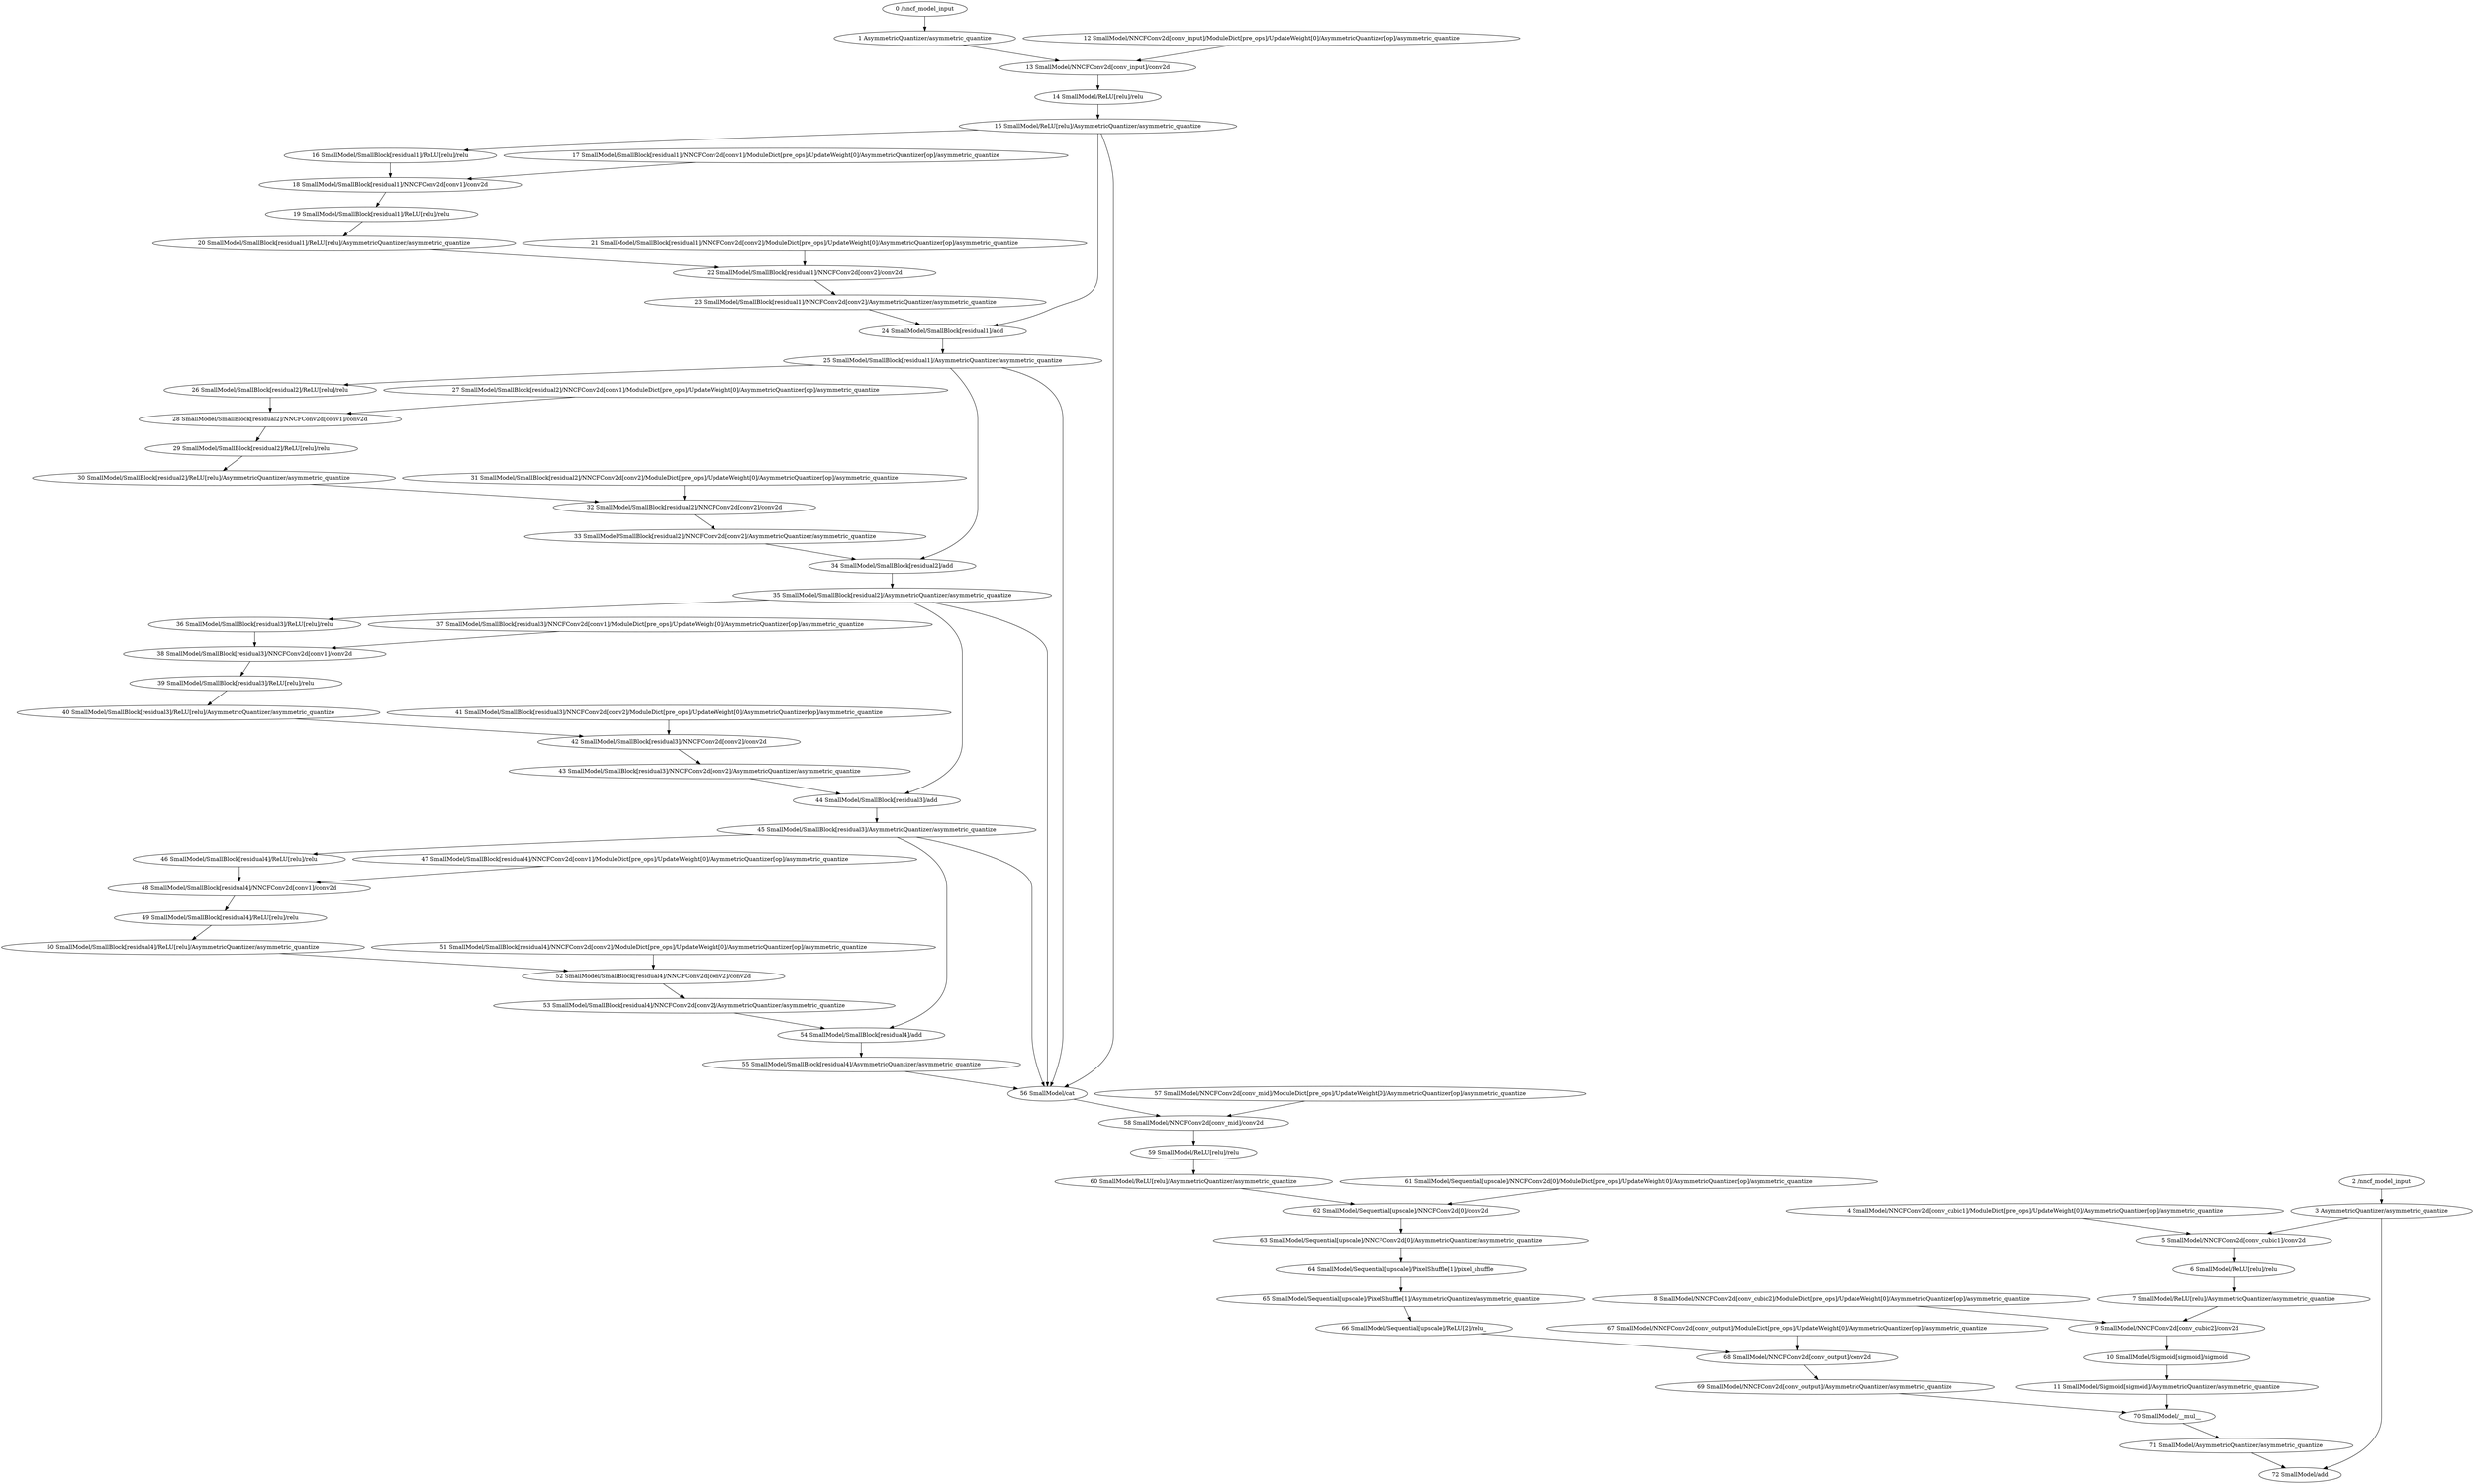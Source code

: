 strict digraph  {
"0 /nncf_model_input" [id=0, scope="", type=nncf_model_input];
"1 AsymmetricQuantizer/asymmetric_quantize" [id=1, scope=AsymmetricQuantizer, type=asymmetric_quantize];
"2 /nncf_model_input" [id=2, scope="", type=nncf_model_input];
"3 AsymmetricQuantizer/asymmetric_quantize" [id=3, scope=AsymmetricQuantizer, type=asymmetric_quantize];
"4 SmallModel/NNCFConv2d[conv_cubic1]/ModuleDict[pre_ops]/UpdateWeight[0]/AsymmetricQuantizer[op]/asymmetric_quantize" [id=4, scope="SmallModel/NNCFConv2d[conv_cubic1]/ModuleDict[pre_ops]/UpdateWeight[0]/AsymmetricQuantizer[op]", type=asymmetric_quantize];
"5 SmallModel/NNCFConv2d[conv_cubic1]/conv2d" [id=5, scope="SmallModel/NNCFConv2d[conv_cubic1]", type=conv2d];
"6 SmallModel/ReLU[relu]/relu" [id=6, scope="SmallModel/ReLU[relu]", type=relu];
"7 SmallModel/ReLU[relu]/AsymmetricQuantizer/asymmetric_quantize" [id=7, scope="SmallModel/ReLU[relu]/AsymmetricQuantizer", type=asymmetric_quantize];
"8 SmallModel/NNCFConv2d[conv_cubic2]/ModuleDict[pre_ops]/UpdateWeight[0]/AsymmetricQuantizer[op]/asymmetric_quantize" [id=8, scope="SmallModel/NNCFConv2d[conv_cubic2]/ModuleDict[pre_ops]/UpdateWeight[0]/AsymmetricQuantizer[op]", type=asymmetric_quantize];
"9 SmallModel/NNCFConv2d[conv_cubic2]/conv2d" [id=9, scope="SmallModel/NNCFConv2d[conv_cubic2]", type=conv2d];
"10 SmallModel/Sigmoid[sigmoid]/sigmoid" [id=10, scope="SmallModel/Sigmoid[sigmoid]", type=sigmoid];
"11 SmallModel/Sigmoid[sigmoid]/AsymmetricQuantizer/asymmetric_quantize" [id=11, scope="SmallModel/Sigmoid[sigmoid]/AsymmetricQuantizer", type=asymmetric_quantize];
"12 SmallModel/NNCFConv2d[conv_input]/ModuleDict[pre_ops]/UpdateWeight[0]/AsymmetricQuantizer[op]/asymmetric_quantize" [id=12, scope="SmallModel/NNCFConv2d[conv_input]/ModuleDict[pre_ops]/UpdateWeight[0]/AsymmetricQuantizer[op]", type=asymmetric_quantize];
"13 SmallModel/NNCFConv2d[conv_input]/conv2d" [id=13, scope="SmallModel/NNCFConv2d[conv_input]", type=conv2d];
"14 SmallModel/ReLU[relu]/relu" [id=14, scope="SmallModel/ReLU[relu]", type=relu];
"15 SmallModel/ReLU[relu]/AsymmetricQuantizer/asymmetric_quantize" [id=15, scope="SmallModel/ReLU[relu]/AsymmetricQuantizer", type=asymmetric_quantize];
"16 SmallModel/SmallBlock[residual1]/ReLU[relu]/relu" [id=16, scope="SmallModel/SmallBlock[residual1]/ReLU[relu]", type=relu];
"17 SmallModel/SmallBlock[residual1]/NNCFConv2d[conv1]/ModuleDict[pre_ops]/UpdateWeight[0]/AsymmetricQuantizer[op]/asymmetric_quantize" [id=17, scope="SmallModel/SmallBlock[residual1]/NNCFConv2d[conv1]/ModuleDict[pre_ops]/UpdateWeight[0]/AsymmetricQuantizer[op]", type=asymmetric_quantize];
"18 SmallModel/SmallBlock[residual1]/NNCFConv2d[conv1]/conv2d" [id=18, scope="SmallModel/SmallBlock[residual1]/NNCFConv2d[conv1]", type=conv2d];
"19 SmallModel/SmallBlock[residual1]/ReLU[relu]/relu" [id=19, scope="SmallModel/SmallBlock[residual1]/ReLU[relu]", type=relu];
"20 SmallModel/SmallBlock[residual1]/ReLU[relu]/AsymmetricQuantizer/asymmetric_quantize" [id=20, scope="SmallModel/SmallBlock[residual1]/ReLU[relu]/AsymmetricQuantizer", type=asymmetric_quantize];
"21 SmallModel/SmallBlock[residual1]/NNCFConv2d[conv2]/ModuleDict[pre_ops]/UpdateWeight[0]/AsymmetricQuantizer[op]/asymmetric_quantize" [id=21, scope="SmallModel/SmallBlock[residual1]/NNCFConv2d[conv2]/ModuleDict[pre_ops]/UpdateWeight[0]/AsymmetricQuantizer[op]", type=asymmetric_quantize];
"22 SmallModel/SmallBlock[residual1]/NNCFConv2d[conv2]/conv2d" [id=22, scope="SmallModel/SmallBlock[residual1]/NNCFConv2d[conv2]", type=conv2d];
"23 SmallModel/SmallBlock[residual1]/NNCFConv2d[conv2]/AsymmetricQuantizer/asymmetric_quantize" [id=23, scope="SmallModel/SmallBlock[residual1]/NNCFConv2d[conv2]/AsymmetricQuantizer", type=asymmetric_quantize];
"24 SmallModel/SmallBlock[residual1]/add" [id=24, scope="SmallModel/SmallBlock[residual1]", type=add];
"25 SmallModel/SmallBlock[residual1]/AsymmetricQuantizer/asymmetric_quantize" [id=25, scope="SmallModel/SmallBlock[residual1]/AsymmetricQuantizer", type=asymmetric_quantize];
"26 SmallModel/SmallBlock[residual2]/ReLU[relu]/relu" [id=26, scope="SmallModel/SmallBlock[residual2]/ReLU[relu]", type=relu];
"27 SmallModel/SmallBlock[residual2]/NNCFConv2d[conv1]/ModuleDict[pre_ops]/UpdateWeight[0]/AsymmetricQuantizer[op]/asymmetric_quantize" [id=27, scope="SmallModel/SmallBlock[residual2]/NNCFConv2d[conv1]/ModuleDict[pre_ops]/UpdateWeight[0]/AsymmetricQuantizer[op]", type=asymmetric_quantize];
"28 SmallModel/SmallBlock[residual2]/NNCFConv2d[conv1]/conv2d" [id=28, scope="SmallModel/SmallBlock[residual2]/NNCFConv2d[conv1]", type=conv2d];
"29 SmallModel/SmallBlock[residual2]/ReLU[relu]/relu" [id=29, scope="SmallModel/SmallBlock[residual2]/ReLU[relu]", type=relu];
"30 SmallModel/SmallBlock[residual2]/ReLU[relu]/AsymmetricQuantizer/asymmetric_quantize" [id=30, scope="SmallModel/SmallBlock[residual2]/ReLU[relu]/AsymmetricQuantizer", type=asymmetric_quantize];
"31 SmallModel/SmallBlock[residual2]/NNCFConv2d[conv2]/ModuleDict[pre_ops]/UpdateWeight[0]/AsymmetricQuantizer[op]/asymmetric_quantize" [id=31, scope="SmallModel/SmallBlock[residual2]/NNCFConv2d[conv2]/ModuleDict[pre_ops]/UpdateWeight[0]/AsymmetricQuantizer[op]", type=asymmetric_quantize];
"32 SmallModel/SmallBlock[residual2]/NNCFConv2d[conv2]/conv2d" [id=32, scope="SmallModel/SmallBlock[residual2]/NNCFConv2d[conv2]", type=conv2d];
"33 SmallModel/SmallBlock[residual2]/NNCFConv2d[conv2]/AsymmetricQuantizer/asymmetric_quantize" [id=33, scope="SmallModel/SmallBlock[residual2]/NNCFConv2d[conv2]/AsymmetricQuantizer", type=asymmetric_quantize];
"34 SmallModel/SmallBlock[residual2]/add" [id=34, scope="SmallModel/SmallBlock[residual2]", type=add];
"35 SmallModel/SmallBlock[residual2]/AsymmetricQuantizer/asymmetric_quantize" [id=35, scope="SmallModel/SmallBlock[residual2]/AsymmetricQuantizer", type=asymmetric_quantize];
"36 SmallModel/SmallBlock[residual3]/ReLU[relu]/relu" [id=36, scope="SmallModel/SmallBlock[residual3]/ReLU[relu]", type=relu];
"37 SmallModel/SmallBlock[residual3]/NNCFConv2d[conv1]/ModuleDict[pre_ops]/UpdateWeight[0]/AsymmetricQuantizer[op]/asymmetric_quantize" [id=37, scope="SmallModel/SmallBlock[residual3]/NNCFConv2d[conv1]/ModuleDict[pre_ops]/UpdateWeight[0]/AsymmetricQuantizer[op]", type=asymmetric_quantize];
"38 SmallModel/SmallBlock[residual3]/NNCFConv2d[conv1]/conv2d" [id=38, scope="SmallModel/SmallBlock[residual3]/NNCFConv2d[conv1]", type=conv2d];
"39 SmallModel/SmallBlock[residual3]/ReLU[relu]/relu" [id=39, scope="SmallModel/SmallBlock[residual3]/ReLU[relu]", type=relu];
"40 SmallModel/SmallBlock[residual3]/ReLU[relu]/AsymmetricQuantizer/asymmetric_quantize" [id=40, scope="SmallModel/SmallBlock[residual3]/ReLU[relu]/AsymmetricQuantizer", type=asymmetric_quantize];
"41 SmallModel/SmallBlock[residual3]/NNCFConv2d[conv2]/ModuleDict[pre_ops]/UpdateWeight[0]/AsymmetricQuantizer[op]/asymmetric_quantize" [id=41, scope="SmallModel/SmallBlock[residual3]/NNCFConv2d[conv2]/ModuleDict[pre_ops]/UpdateWeight[0]/AsymmetricQuantizer[op]", type=asymmetric_quantize];
"42 SmallModel/SmallBlock[residual3]/NNCFConv2d[conv2]/conv2d" [id=42, scope="SmallModel/SmallBlock[residual3]/NNCFConv2d[conv2]", type=conv2d];
"43 SmallModel/SmallBlock[residual3]/NNCFConv2d[conv2]/AsymmetricQuantizer/asymmetric_quantize" [id=43, scope="SmallModel/SmallBlock[residual3]/NNCFConv2d[conv2]/AsymmetricQuantizer", type=asymmetric_quantize];
"44 SmallModel/SmallBlock[residual3]/add" [id=44, scope="SmallModel/SmallBlock[residual3]", type=add];
"45 SmallModel/SmallBlock[residual3]/AsymmetricQuantizer/asymmetric_quantize" [id=45, scope="SmallModel/SmallBlock[residual3]/AsymmetricQuantizer", type=asymmetric_quantize];
"46 SmallModel/SmallBlock[residual4]/ReLU[relu]/relu" [id=46, scope="SmallModel/SmallBlock[residual4]/ReLU[relu]", type=relu];
"47 SmallModel/SmallBlock[residual4]/NNCFConv2d[conv1]/ModuleDict[pre_ops]/UpdateWeight[0]/AsymmetricQuantizer[op]/asymmetric_quantize" [id=47, scope="SmallModel/SmallBlock[residual4]/NNCFConv2d[conv1]/ModuleDict[pre_ops]/UpdateWeight[0]/AsymmetricQuantizer[op]", type=asymmetric_quantize];
"48 SmallModel/SmallBlock[residual4]/NNCFConv2d[conv1]/conv2d" [id=48, scope="SmallModel/SmallBlock[residual4]/NNCFConv2d[conv1]", type=conv2d];
"49 SmallModel/SmallBlock[residual4]/ReLU[relu]/relu" [id=49, scope="SmallModel/SmallBlock[residual4]/ReLU[relu]", type=relu];
"50 SmallModel/SmallBlock[residual4]/ReLU[relu]/AsymmetricQuantizer/asymmetric_quantize" [id=50, scope="SmallModel/SmallBlock[residual4]/ReLU[relu]/AsymmetricQuantizer", type=asymmetric_quantize];
"51 SmallModel/SmallBlock[residual4]/NNCFConv2d[conv2]/ModuleDict[pre_ops]/UpdateWeight[0]/AsymmetricQuantizer[op]/asymmetric_quantize" [id=51, scope="SmallModel/SmallBlock[residual4]/NNCFConv2d[conv2]/ModuleDict[pre_ops]/UpdateWeight[0]/AsymmetricQuantizer[op]", type=asymmetric_quantize];
"52 SmallModel/SmallBlock[residual4]/NNCFConv2d[conv2]/conv2d" [id=52, scope="SmallModel/SmallBlock[residual4]/NNCFConv2d[conv2]", type=conv2d];
"53 SmallModel/SmallBlock[residual4]/NNCFConv2d[conv2]/AsymmetricQuantizer/asymmetric_quantize" [id=53, scope="SmallModel/SmallBlock[residual4]/NNCFConv2d[conv2]/AsymmetricQuantizer", type=asymmetric_quantize];
"54 SmallModel/SmallBlock[residual4]/add" [id=54, scope="SmallModel/SmallBlock[residual4]", type=add];
"55 SmallModel/SmallBlock[residual4]/AsymmetricQuantizer/asymmetric_quantize" [id=55, scope="SmallModel/SmallBlock[residual4]/AsymmetricQuantizer", type=asymmetric_quantize];
"56 SmallModel/cat" [id=56, scope=SmallModel, type=cat];
"57 SmallModel/NNCFConv2d[conv_mid]/ModuleDict[pre_ops]/UpdateWeight[0]/AsymmetricQuantizer[op]/asymmetric_quantize" [id=57, scope="SmallModel/NNCFConv2d[conv_mid]/ModuleDict[pre_ops]/UpdateWeight[0]/AsymmetricQuantizer[op]", type=asymmetric_quantize];
"58 SmallModel/NNCFConv2d[conv_mid]/conv2d" [id=58, scope="SmallModel/NNCFConv2d[conv_mid]", type=conv2d];
"59 SmallModel/ReLU[relu]/relu" [id=59, scope="SmallModel/ReLU[relu]", type=relu];
"60 SmallModel/ReLU[relu]/AsymmetricQuantizer/asymmetric_quantize" [id=60, scope="SmallModel/ReLU[relu]/AsymmetricQuantizer", type=asymmetric_quantize];
"61 SmallModel/Sequential[upscale]/NNCFConv2d[0]/ModuleDict[pre_ops]/UpdateWeight[0]/AsymmetricQuantizer[op]/asymmetric_quantize" [id=61, scope="SmallModel/Sequential[upscale]/NNCFConv2d[0]/ModuleDict[pre_ops]/UpdateWeight[0]/AsymmetricQuantizer[op]", type=asymmetric_quantize];
"62 SmallModel/Sequential[upscale]/NNCFConv2d[0]/conv2d" [id=62, scope="SmallModel/Sequential[upscale]/NNCFConv2d[0]", type=conv2d];
"63 SmallModel/Sequential[upscale]/NNCFConv2d[0]/AsymmetricQuantizer/asymmetric_quantize" [id=63, scope="SmallModel/Sequential[upscale]/NNCFConv2d[0]/AsymmetricQuantizer", type=asymmetric_quantize];
"64 SmallModel/Sequential[upscale]/PixelShuffle[1]/pixel_shuffle" [id=64, scope="SmallModel/Sequential[upscale]/PixelShuffle[1]", type=pixel_shuffle];
"65 SmallModel/Sequential[upscale]/PixelShuffle[1]/AsymmetricQuantizer/asymmetric_quantize" [id=65, scope="SmallModel/Sequential[upscale]/PixelShuffle[1]/AsymmetricQuantizer", type=asymmetric_quantize];
"66 SmallModel/Sequential[upscale]/ReLU[2]/relu_" [id=66, scope="SmallModel/Sequential[upscale]/ReLU[2]", type=relu_];
"67 SmallModel/NNCFConv2d[conv_output]/ModuleDict[pre_ops]/UpdateWeight[0]/AsymmetricQuantizer[op]/asymmetric_quantize" [id=67, scope="SmallModel/NNCFConv2d[conv_output]/ModuleDict[pre_ops]/UpdateWeight[0]/AsymmetricQuantizer[op]", type=asymmetric_quantize];
"68 SmallModel/NNCFConv2d[conv_output]/conv2d" [id=68, scope="SmallModel/NNCFConv2d[conv_output]", type=conv2d];
"69 SmallModel/NNCFConv2d[conv_output]/AsymmetricQuantizer/asymmetric_quantize" [id=69, scope="SmallModel/NNCFConv2d[conv_output]/AsymmetricQuantizer", type=asymmetric_quantize];
"70 SmallModel/__mul__" [id=70, scope=SmallModel, type=__mul__];
"71 SmallModel/AsymmetricQuantizer/asymmetric_quantize" [id=71, scope="SmallModel/AsymmetricQuantizer", type=asymmetric_quantize];
"72 SmallModel/add" [id=72, scope=SmallModel, type=add];
"0 /nncf_model_input" -> "1 AsymmetricQuantizer/asymmetric_quantize";
"2 /nncf_model_input" -> "3 AsymmetricQuantizer/asymmetric_quantize";
"3 AsymmetricQuantizer/asymmetric_quantize" -> "5 SmallModel/NNCFConv2d[conv_cubic1]/conv2d";
"4 SmallModel/NNCFConv2d[conv_cubic1]/ModuleDict[pre_ops]/UpdateWeight[0]/AsymmetricQuantizer[op]/asymmetric_quantize" -> "5 SmallModel/NNCFConv2d[conv_cubic1]/conv2d";
"5 SmallModel/NNCFConv2d[conv_cubic1]/conv2d" -> "6 SmallModel/ReLU[relu]/relu";
"6 SmallModel/ReLU[relu]/relu" -> "7 SmallModel/ReLU[relu]/AsymmetricQuantizer/asymmetric_quantize";
"7 SmallModel/ReLU[relu]/AsymmetricQuantizer/asymmetric_quantize" -> "9 SmallModel/NNCFConv2d[conv_cubic2]/conv2d";
"8 SmallModel/NNCFConv2d[conv_cubic2]/ModuleDict[pre_ops]/UpdateWeight[0]/AsymmetricQuantizer[op]/asymmetric_quantize" -> "9 SmallModel/NNCFConv2d[conv_cubic2]/conv2d";
"1 AsymmetricQuantizer/asymmetric_quantize" -> "13 SmallModel/NNCFConv2d[conv_input]/conv2d";
"3 AsymmetricQuantizer/asymmetric_quantize" -> "72 SmallModel/add";
"9 SmallModel/NNCFConv2d[conv_cubic2]/conv2d" -> "10 SmallModel/Sigmoid[sigmoid]/sigmoid";
"10 SmallModel/Sigmoid[sigmoid]/sigmoid" -> "11 SmallModel/Sigmoid[sigmoid]/AsymmetricQuantizer/asymmetric_quantize";
"11 SmallModel/Sigmoid[sigmoid]/AsymmetricQuantizer/asymmetric_quantize" -> "70 SmallModel/__mul__";
"12 SmallModel/NNCFConv2d[conv_input]/ModuleDict[pre_ops]/UpdateWeight[0]/AsymmetricQuantizer[op]/asymmetric_quantize" -> "13 SmallModel/NNCFConv2d[conv_input]/conv2d";
"13 SmallModel/NNCFConv2d[conv_input]/conv2d" -> "14 SmallModel/ReLU[relu]/relu";
"14 SmallModel/ReLU[relu]/relu" -> "15 SmallModel/ReLU[relu]/AsymmetricQuantizer/asymmetric_quantize";
"15 SmallModel/ReLU[relu]/AsymmetricQuantizer/asymmetric_quantize" -> "16 SmallModel/SmallBlock[residual1]/ReLU[relu]/relu";
"15 SmallModel/ReLU[relu]/AsymmetricQuantizer/asymmetric_quantize" -> "24 SmallModel/SmallBlock[residual1]/add";
"15 SmallModel/ReLU[relu]/AsymmetricQuantizer/asymmetric_quantize" -> "56 SmallModel/cat";
"16 SmallModel/SmallBlock[residual1]/ReLU[relu]/relu" -> "18 SmallModel/SmallBlock[residual1]/NNCFConv2d[conv1]/conv2d";
"17 SmallModel/SmallBlock[residual1]/NNCFConv2d[conv1]/ModuleDict[pre_ops]/UpdateWeight[0]/AsymmetricQuantizer[op]/asymmetric_quantize" -> "18 SmallModel/SmallBlock[residual1]/NNCFConv2d[conv1]/conv2d";
"18 SmallModel/SmallBlock[residual1]/NNCFConv2d[conv1]/conv2d" -> "19 SmallModel/SmallBlock[residual1]/ReLU[relu]/relu";
"19 SmallModel/SmallBlock[residual1]/ReLU[relu]/relu" -> "20 SmallModel/SmallBlock[residual1]/ReLU[relu]/AsymmetricQuantizer/asymmetric_quantize";
"20 SmallModel/SmallBlock[residual1]/ReLU[relu]/AsymmetricQuantizer/asymmetric_quantize" -> "22 SmallModel/SmallBlock[residual1]/NNCFConv2d[conv2]/conv2d";
"21 SmallModel/SmallBlock[residual1]/NNCFConv2d[conv2]/ModuleDict[pre_ops]/UpdateWeight[0]/AsymmetricQuantizer[op]/asymmetric_quantize" -> "22 SmallModel/SmallBlock[residual1]/NNCFConv2d[conv2]/conv2d";
"22 SmallModel/SmallBlock[residual1]/NNCFConv2d[conv2]/conv2d" -> "23 SmallModel/SmallBlock[residual1]/NNCFConv2d[conv2]/AsymmetricQuantizer/asymmetric_quantize";
"23 SmallModel/SmallBlock[residual1]/NNCFConv2d[conv2]/AsymmetricQuantizer/asymmetric_quantize" -> "24 SmallModel/SmallBlock[residual1]/add";
"24 SmallModel/SmallBlock[residual1]/add" -> "25 SmallModel/SmallBlock[residual1]/AsymmetricQuantizer/asymmetric_quantize";
"25 SmallModel/SmallBlock[residual1]/AsymmetricQuantizer/asymmetric_quantize" -> "26 SmallModel/SmallBlock[residual2]/ReLU[relu]/relu";
"25 SmallModel/SmallBlock[residual1]/AsymmetricQuantizer/asymmetric_quantize" -> "34 SmallModel/SmallBlock[residual2]/add";
"25 SmallModel/SmallBlock[residual1]/AsymmetricQuantizer/asymmetric_quantize" -> "56 SmallModel/cat";
"26 SmallModel/SmallBlock[residual2]/ReLU[relu]/relu" -> "28 SmallModel/SmallBlock[residual2]/NNCFConv2d[conv1]/conv2d";
"27 SmallModel/SmallBlock[residual2]/NNCFConv2d[conv1]/ModuleDict[pre_ops]/UpdateWeight[0]/AsymmetricQuantizer[op]/asymmetric_quantize" -> "28 SmallModel/SmallBlock[residual2]/NNCFConv2d[conv1]/conv2d";
"28 SmallModel/SmallBlock[residual2]/NNCFConv2d[conv1]/conv2d" -> "29 SmallModel/SmallBlock[residual2]/ReLU[relu]/relu";
"29 SmallModel/SmallBlock[residual2]/ReLU[relu]/relu" -> "30 SmallModel/SmallBlock[residual2]/ReLU[relu]/AsymmetricQuantizer/asymmetric_quantize";
"30 SmallModel/SmallBlock[residual2]/ReLU[relu]/AsymmetricQuantizer/asymmetric_quantize" -> "32 SmallModel/SmallBlock[residual2]/NNCFConv2d[conv2]/conv2d";
"31 SmallModel/SmallBlock[residual2]/NNCFConv2d[conv2]/ModuleDict[pre_ops]/UpdateWeight[0]/AsymmetricQuantizer[op]/asymmetric_quantize" -> "32 SmallModel/SmallBlock[residual2]/NNCFConv2d[conv2]/conv2d";
"32 SmallModel/SmallBlock[residual2]/NNCFConv2d[conv2]/conv2d" -> "33 SmallModel/SmallBlock[residual2]/NNCFConv2d[conv2]/AsymmetricQuantizer/asymmetric_quantize";
"33 SmallModel/SmallBlock[residual2]/NNCFConv2d[conv2]/AsymmetricQuantizer/asymmetric_quantize" -> "34 SmallModel/SmallBlock[residual2]/add";
"34 SmallModel/SmallBlock[residual2]/add" -> "35 SmallModel/SmallBlock[residual2]/AsymmetricQuantizer/asymmetric_quantize";
"35 SmallModel/SmallBlock[residual2]/AsymmetricQuantizer/asymmetric_quantize" -> "36 SmallModel/SmallBlock[residual3]/ReLU[relu]/relu";
"35 SmallModel/SmallBlock[residual2]/AsymmetricQuantizer/asymmetric_quantize" -> "44 SmallModel/SmallBlock[residual3]/add";
"35 SmallModel/SmallBlock[residual2]/AsymmetricQuantizer/asymmetric_quantize" -> "56 SmallModel/cat";
"36 SmallModel/SmallBlock[residual3]/ReLU[relu]/relu" -> "38 SmallModel/SmallBlock[residual3]/NNCFConv2d[conv1]/conv2d";
"37 SmallModel/SmallBlock[residual3]/NNCFConv2d[conv1]/ModuleDict[pre_ops]/UpdateWeight[0]/AsymmetricQuantizer[op]/asymmetric_quantize" -> "38 SmallModel/SmallBlock[residual3]/NNCFConv2d[conv1]/conv2d";
"38 SmallModel/SmallBlock[residual3]/NNCFConv2d[conv1]/conv2d" -> "39 SmallModel/SmallBlock[residual3]/ReLU[relu]/relu";
"39 SmallModel/SmallBlock[residual3]/ReLU[relu]/relu" -> "40 SmallModel/SmallBlock[residual3]/ReLU[relu]/AsymmetricQuantizer/asymmetric_quantize";
"40 SmallModel/SmallBlock[residual3]/ReLU[relu]/AsymmetricQuantizer/asymmetric_quantize" -> "42 SmallModel/SmallBlock[residual3]/NNCFConv2d[conv2]/conv2d";
"41 SmallModel/SmallBlock[residual3]/NNCFConv2d[conv2]/ModuleDict[pre_ops]/UpdateWeight[0]/AsymmetricQuantizer[op]/asymmetric_quantize" -> "42 SmallModel/SmallBlock[residual3]/NNCFConv2d[conv2]/conv2d";
"42 SmallModel/SmallBlock[residual3]/NNCFConv2d[conv2]/conv2d" -> "43 SmallModel/SmallBlock[residual3]/NNCFConv2d[conv2]/AsymmetricQuantizer/asymmetric_quantize";
"43 SmallModel/SmallBlock[residual3]/NNCFConv2d[conv2]/AsymmetricQuantizer/asymmetric_quantize" -> "44 SmallModel/SmallBlock[residual3]/add";
"44 SmallModel/SmallBlock[residual3]/add" -> "45 SmallModel/SmallBlock[residual3]/AsymmetricQuantizer/asymmetric_quantize";
"45 SmallModel/SmallBlock[residual3]/AsymmetricQuantizer/asymmetric_quantize" -> "46 SmallModel/SmallBlock[residual4]/ReLU[relu]/relu";
"45 SmallModel/SmallBlock[residual3]/AsymmetricQuantizer/asymmetric_quantize" -> "54 SmallModel/SmallBlock[residual4]/add";
"45 SmallModel/SmallBlock[residual3]/AsymmetricQuantizer/asymmetric_quantize" -> "56 SmallModel/cat";
"46 SmallModel/SmallBlock[residual4]/ReLU[relu]/relu" -> "48 SmallModel/SmallBlock[residual4]/NNCFConv2d[conv1]/conv2d";
"47 SmallModel/SmallBlock[residual4]/NNCFConv2d[conv1]/ModuleDict[pre_ops]/UpdateWeight[0]/AsymmetricQuantizer[op]/asymmetric_quantize" -> "48 SmallModel/SmallBlock[residual4]/NNCFConv2d[conv1]/conv2d";
"48 SmallModel/SmallBlock[residual4]/NNCFConv2d[conv1]/conv2d" -> "49 SmallModel/SmallBlock[residual4]/ReLU[relu]/relu";
"49 SmallModel/SmallBlock[residual4]/ReLU[relu]/relu" -> "50 SmallModel/SmallBlock[residual4]/ReLU[relu]/AsymmetricQuantizer/asymmetric_quantize";
"50 SmallModel/SmallBlock[residual4]/ReLU[relu]/AsymmetricQuantizer/asymmetric_quantize" -> "52 SmallModel/SmallBlock[residual4]/NNCFConv2d[conv2]/conv2d";
"51 SmallModel/SmallBlock[residual4]/NNCFConv2d[conv2]/ModuleDict[pre_ops]/UpdateWeight[0]/AsymmetricQuantizer[op]/asymmetric_quantize" -> "52 SmallModel/SmallBlock[residual4]/NNCFConv2d[conv2]/conv2d";
"52 SmallModel/SmallBlock[residual4]/NNCFConv2d[conv2]/conv2d" -> "53 SmallModel/SmallBlock[residual4]/NNCFConv2d[conv2]/AsymmetricQuantizer/asymmetric_quantize";
"53 SmallModel/SmallBlock[residual4]/NNCFConv2d[conv2]/AsymmetricQuantizer/asymmetric_quantize" -> "54 SmallModel/SmallBlock[residual4]/add";
"54 SmallModel/SmallBlock[residual4]/add" -> "55 SmallModel/SmallBlock[residual4]/AsymmetricQuantizer/asymmetric_quantize";
"55 SmallModel/SmallBlock[residual4]/AsymmetricQuantizer/asymmetric_quantize" -> "56 SmallModel/cat";
"56 SmallModel/cat" -> "58 SmallModel/NNCFConv2d[conv_mid]/conv2d";
"57 SmallModel/NNCFConv2d[conv_mid]/ModuleDict[pre_ops]/UpdateWeight[0]/AsymmetricQuantizer[op]/asymmetric_quantize" -> "58 SmallModel/NNCFConv2d[conv_mid]/conv2d";
"58 SmallModel/NNCFConv2d[conv_mid]/conv2d" -> "59 SmallModel/ReLU[relu]/relu";
"59 SmallModel/ReLU[relu]/relu" -> "60 SmallModel/ReLU[relu]/AsymmetricQuantizer/asymmetric_quantize";
"60 SmallModel/ReLU[relu]/AsymmetricQuantizer/asymmetric_quantize" -> "62 SmallModel/Sequential[upscale]/NNCFConv2d[0]/conv2d";
"61 SmallModel/Sequential[upscale]/NNCFConv2d[0]/ModuleDict[pre_ops]/UpdateWeight[0]/AsymmetricQuantizer[op]/asymmetric_quantize" -> "62 SmallModel/Sequential[upscale]/NNCFConv2d[0]/conv2d";
"62 SmallModel/Sequential[upscale]/NNCFConv2d[0]/conv2d" -> "63 SmallModel/Sequential[upscale]/NNCFConv2d[0]/AsymmetricQuantizer/asymmetric_quantize";
"63 SmallModel/Sequential[upscale]/NNCFConv2d[0]/AsymmetricQuantizer/asymmetric_quantize" -> "64 SmallModel/Sequential[upscale]/PixelShuffle[1]/pixel_shuffle";
"64 SmallModel/Sequential[upscale]/PixelShuffle[1]/pixel_shuffle" -> "65 SmallModel/Sequential[upscale]/PixelShuffle[1]/AsymmetricQuantizer/asymmetric_quantize";
"65 SmallModel/Sequential[upscale]/PixelShuffle[1]/AsymmetricQuantizer/asymmetric_quantize" -> "66 SmallModel/Sequential[upscale]/ReLU[2]/relu_";
"66 SmallModel/Sequential[upscale]/ReLU[2]/relu_" -> "68 SmallModel/NNCFConv2d[conv_output]/conv2d";
"67 SmallModel/NNCFConv2d[conv_output]/ModuleDict[pre_ops]/UpdateWeight[0]/AsymmetricQuantizer[op]/asymmetric_quantize" -> "68 SmallModel/NNCFConv2d[conv_output]/conv2d";
"68 SmallModel/NNCFConv2d[conv_output]/conv2d" -> "69 SmallModel/NNCFConv2d[conv_output]/AsymmetricQuantizer/asymmetric_quantize";
"69 SmallModel/NNCFConv2d[conv_output]/AsymmetricQuantizer/asymmetric_quantize" -> "70 SmallModel/__mul__";
"70 SmallModel/__mul__" -> "71 SmallModel/AsymmetricQuantizer/asymmetric_quantize";
"71 SmallModel/AsymmetricQuantizer/asymmetric_quantize" -> "72 SmallModel/add";
}
